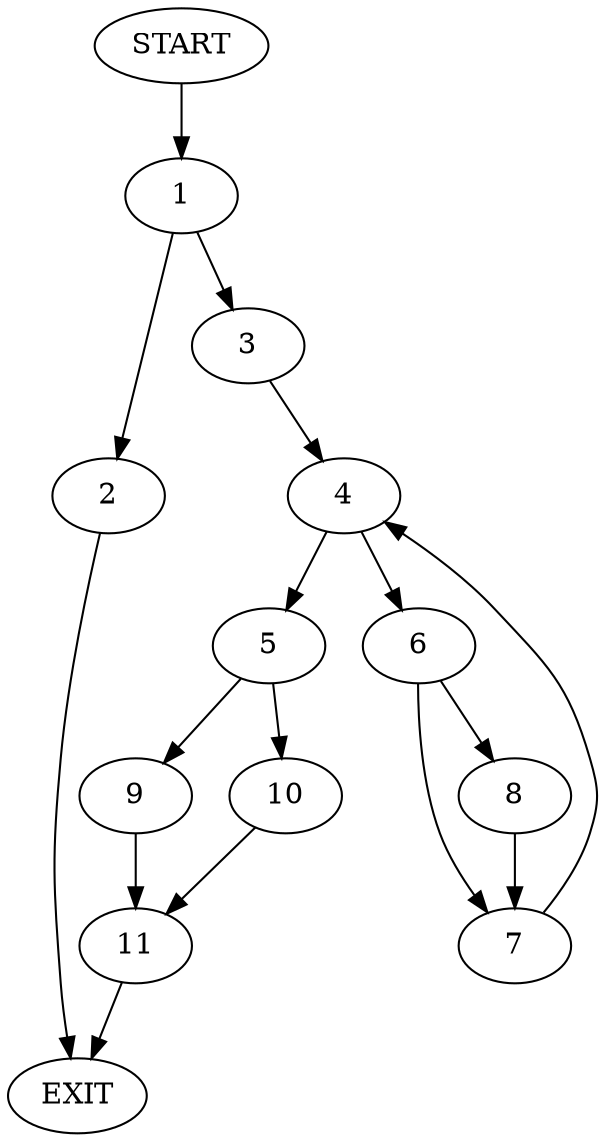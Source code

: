 digraph {
0 [label="START"]
12 [label="EXIT"]
0 -> 1
1 -> 2
1 -> 3
2 -> 12
3 -> 4
4 -> 5
4 -> 6
6 -> 7
6 -> 8
5 -> 9
5 -> 10
8 -> 7
7 -> 4
10 -> 11
9 -> 11
11 -> 12
}
